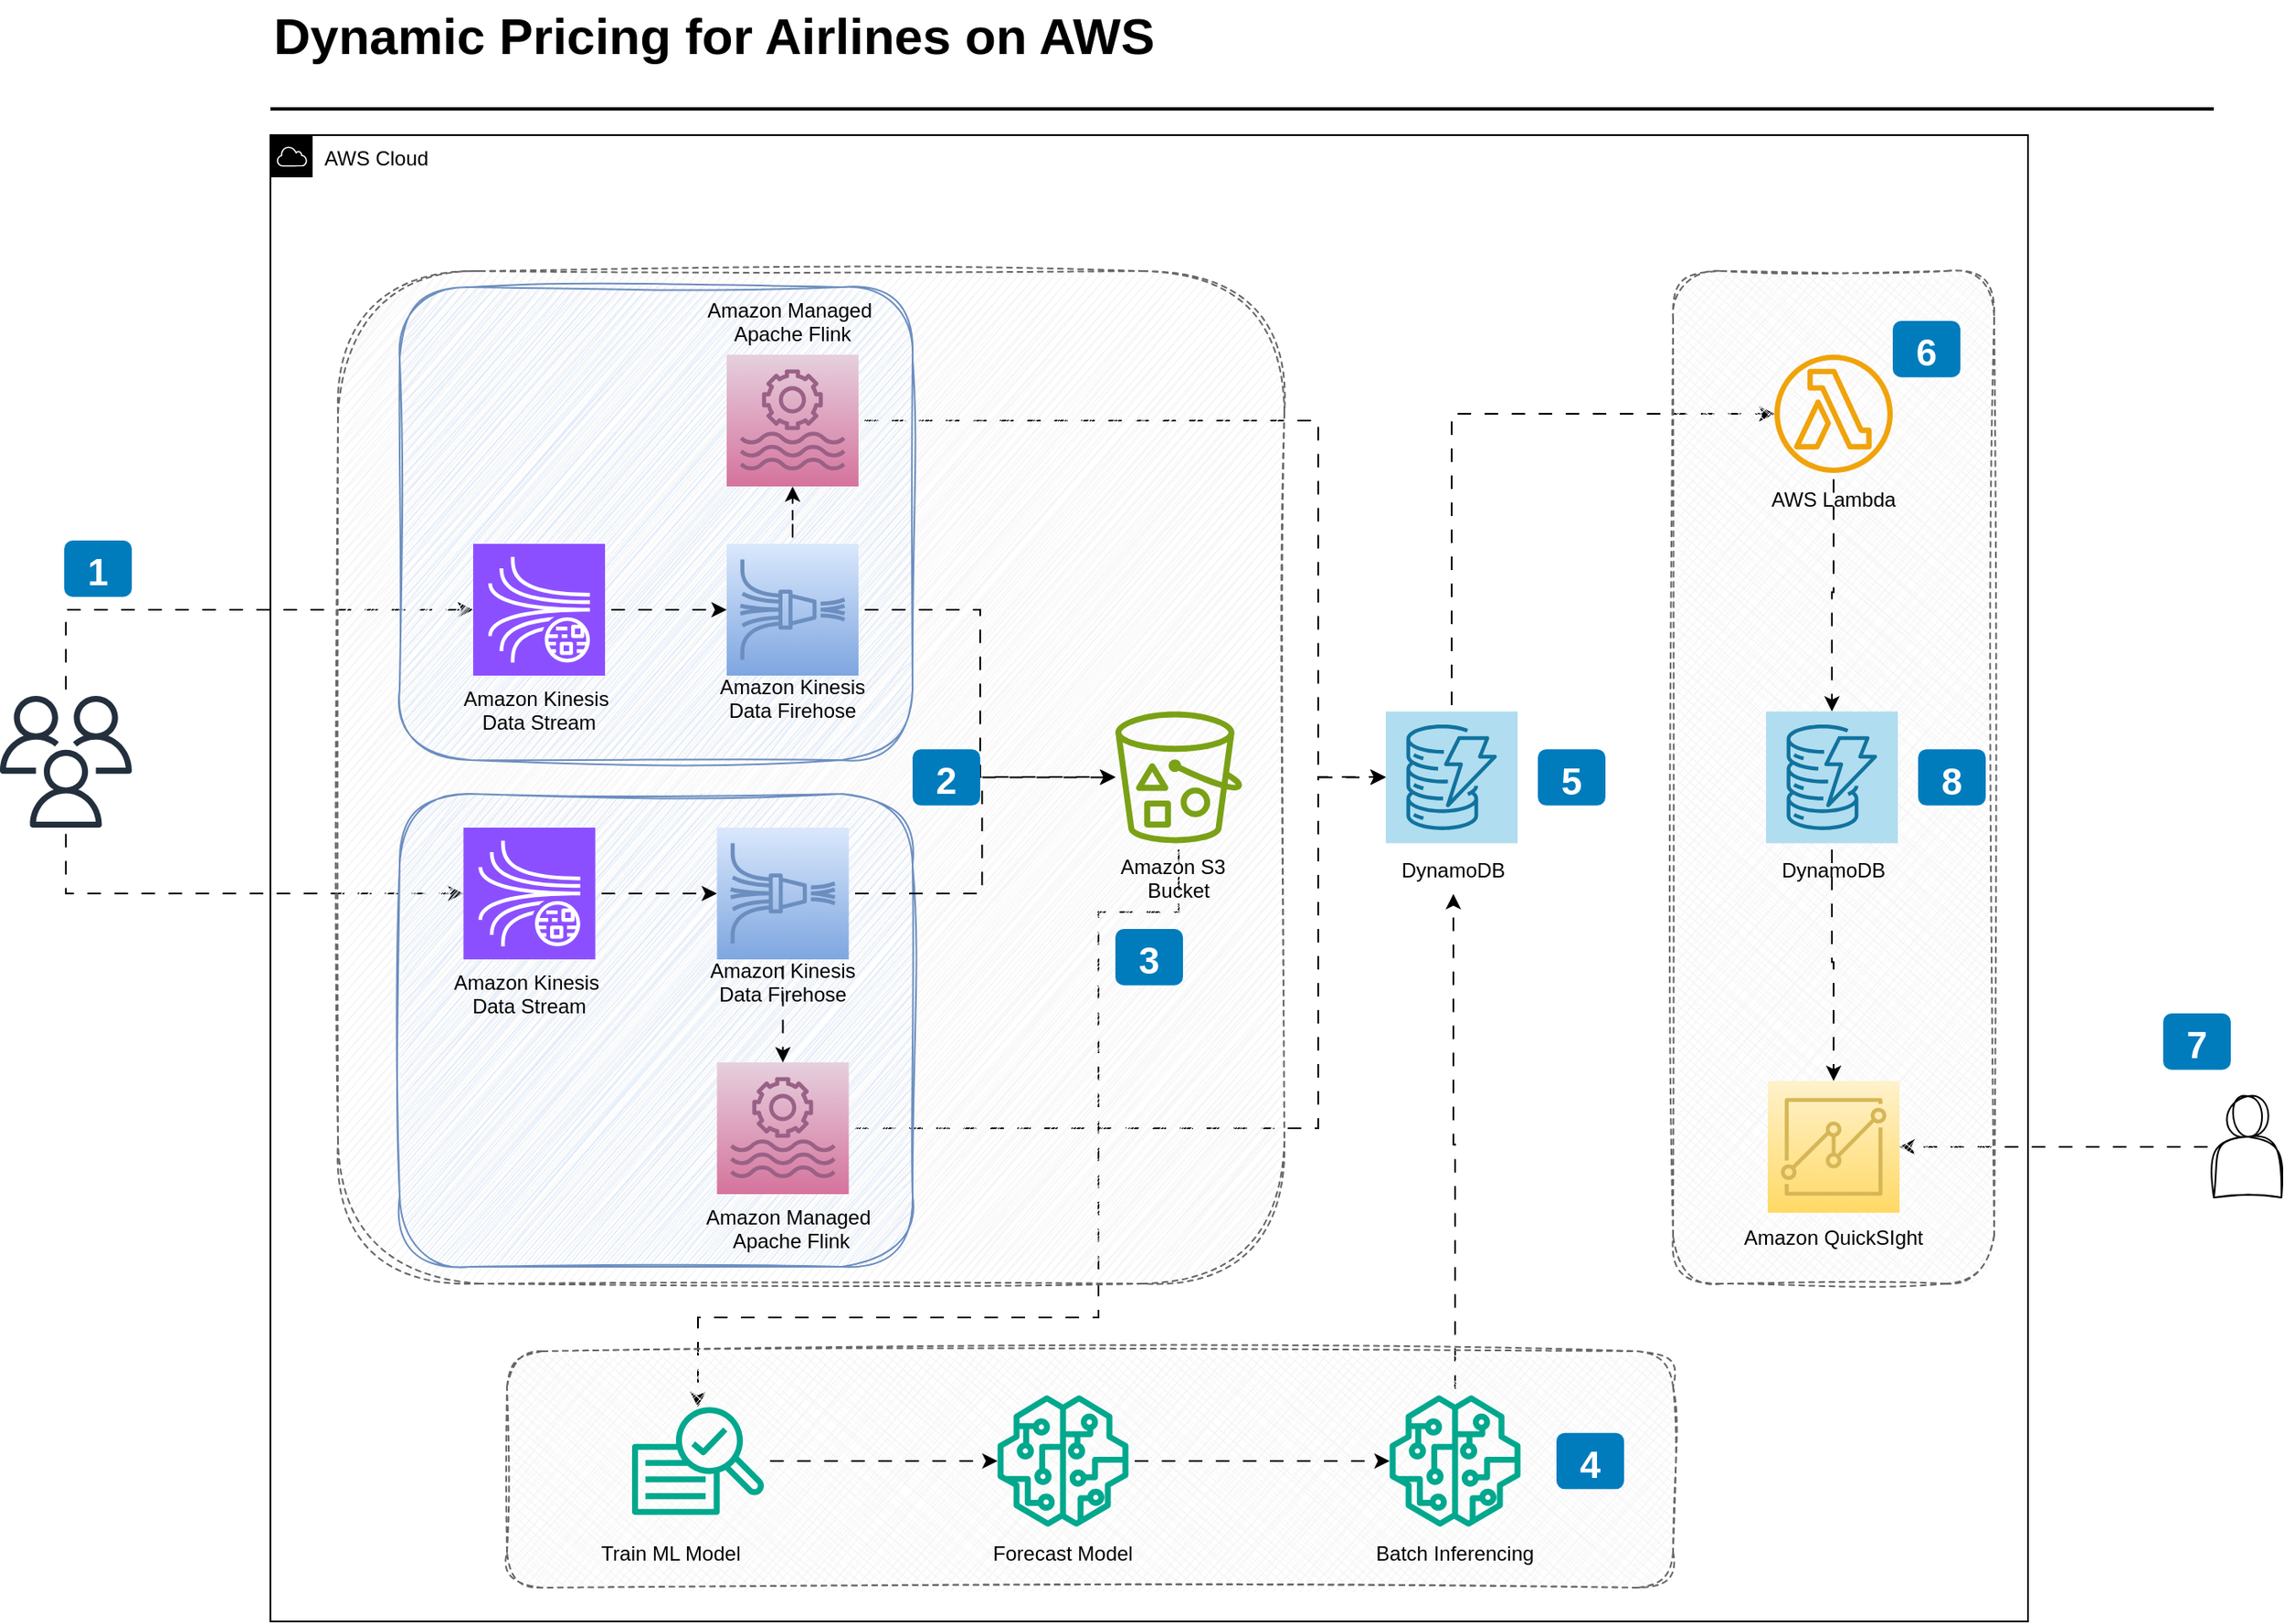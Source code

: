 <mxfile version="24.7.4" pages="2">
  <diagram id="Ht1M8jgEwFfnCIfOTk4-" name="Page-1">
    <mxGraphModel dx="1990" dy="580" grid="1" gridSize="10" guides="1" tooltips="1" connect="1" arrows="1" fold="1" page="1" pageScale="1" pageWidth="1169" pageHeight="827" math="0" shadow="0">
      <root>
        <mxCell id="0" />
        <mxCell id="1" parent="0" />
        <mxCell id="-QjtrjUzRDEMRZ5MF8oH-47" value="Dynamic Pricing for Airlines on AWS" style="text;resizable=0;points=[];autosize=1;align=left;verticalAlign=top;spacingTop=-4;fontSize=30;fontStyle=1;" parent="1" vertex="1">
          <mxGeometry x="-240" y="40" width="520" height="50" as="geometry" />
        </mxCell>
        <mxCell id="SCVMTBWpLvtzJIhz15lM-1" value="" style="line;strokeWidth=2;fontSize=14;" parent="1" vertex="1">
          <mxGeometry x="-240" y="99.5" width="1150" height="10" as="geometry" />
        </mxCell>
        <mxCell id="BbXFBSCTHNXguyg0V_PA-1" value="AWS Cloud" style="points=[[0,0],[0.25,0],[0.5,0],[0.75,0],[1,0],[1,0.25],[1,0.5],[1,0.75],[1,1],[0.75,1],[0.5,1],[0.25,1],[0,1],[0,0.75],[0,0.5],[0,0.25]];outlineConnect=0;fontSize=12;fontStyle=0;container=0;pointerEvents=0;collapsible=0;recursiveResize=0;shape=mxgraph.aws4.group;grIcon=mxgraph.aws4.group_aws_cloud;verticalAlign=top;align=left;spacingLeft=30;dashed=0;" parent="1" vertex="1">
          <mxGeometry x="-240" y="120" width="1040" height="880" as="geometry" />
        </mxCell>
        <mxCell id="BbXFBSCTHNXguyg0V_PA-2" value="" style="sketch=0;outlineConnect=0;fontColor=#232F3E;gradientColor=none;fillColor=#232F3D;strokeColor=none;dashed=0;verticalLabelPosition=bottom;verticalAlign=top;align=center;fontSize=12;fontStyle=0;aspect=fixed;pointerEvents=1;shape=mxgraph.aws4.users;container=0;" parent="1" vertex="1">
          <mxGeometry x="-400" y="452" width="78" height="78" as="geometry" />
        </mxCell>
        <mxCell id="nVxsjFVYYI63gNsHiGVo-39" value="" style="edgeStyle=orthogonalEdgeStyle;shape=connector;rounded=0;hachureGap=4;orthogonalLoop=1;jettySize=auto;strokeColor=default;align=center;verticalAlign=middle;fontFamily=Architects Daughter;fontSource=https%3A%2F%2Ffonts.googleapis.com%2Fcss%3Ffamily%3DArchitects%2BDaughter;fontSize=11;fontColor=default;labelBackgroundColor=default;endArrow=classic;flowAnimation=1;" parent="1" source="nVxsjFVYYI63gNsHiGVo-26" target="nVxsjFVYYI63gNsHiGVo-10" edge="1">
          <mxGeometry relative="1" as="geometry" />
        </mxCell>
        <mxCell id="nVxsjFVYYI63gNsHiGVo-26" value="" style="shape=actor;sketch=1;hachureGap=4;jiggle=2;curveFitting=1;fontFamily=Architects Daughter;fontSource=https%3A%2F%2Ffonts.googleapis.com%2Fcss%3Ffamily%3DArchitects%2BDaughter;container=0;" parent="1" vertex="1">
          <mxGeometry x="910" y="689" width="40" height="60" as="geometry" />
        </mxCell>
        <mxCell id="nVxsjFVYYI63gNsHiGVo-27" value="" style="edgeStyle=orthogonalEdgeStyle;rounded=0;hachureGap=4;orthogonalLoop=1;jettySize=auto;entryX=0;entryY=0.5;entryDx=0;entryDy=0;entryPerimeter=0;fontFamily=Architects Daughter;fontSource=https%3A%2F%2Ffonts.googleapis.com%2Fcss%3Ffamily%3DArchitects%2BDaughter;flowAnimation=1;" parent="1" source="BbXFBSCTHNXguyg0V_PA-2" target="BbXFBSCTHNXguyg0V_PA-6" edge="1">
          <mxGeometry relative="1" as="geometry">
            <Array as="points">
              <mxPoint x="-361" y="401" />
            </Array>
          </mxGeometry>
        </mxCell>
        <mxCell id="nVxsjFVYYI63gNsHiGVo-28" value="" style="edgeStyle=orthogonalEdgeStyle;shape=connector;rounded=0;hachureGap=4;orthogonalLoop=1;jettySize=auto;entryX=0;entryY=0.5;entryDx=0;entryDy=0;entryPerimeter=0;strokeColor=default;align=center;verticalAlign=middle;fontFamily=Architects Daughter;fontSource=https%3A%2F%2Ffonts.googleapis.com%2Fcss%3Ffamily%3DArchitects%2BDaughter;fontSize=11;fontColor=default;labelBackgroundColor=default;endArrow=classic;flowAnimation=1;" parent="1" source="BbXFBSCTHNXguyg0V_PA-2" target="BbXFBSCTHNXguyg0V_PA-12" edge="1">
          <mxGeometry relative="1" as="geometry">
            <Array as="points">
              <mxPoint x="-361" y="569" />
            </Array>
          </mxGeometry>
        </mxCell>
        <mxCell id="nVxsjFVYYI63gNsHiGVo-45" value="1" style="rounded=1;fillColor=#007CBD;strokeColor=none;fontColor=#FFFFFF;fontStyle=1;fontSize=22;labelBackgroundColor=none;container=0;" parent="1" vertex="1">
          <mxGeometry x="-362" y="360.005" width="40" height="33.328" as="geometry" />
        </mxCell>
        <mxCell id="nVxsjFVYYI63gNsHiGVo-53" value="7" style="rounded=1;fillColor=#007CBD;strokeColor=none;fontColor=#FFFFFF;fontStyle=1;fontSize=22;labelBackgroundColor=none;container=0;" parent="1" vertex="1">
          <mxGeometry x="880" y="639.997" width="40" height="33.328" as="geometry" />
        </mxCell>
        <mxCell id="nVxsjFVYYI63gNsHiGVo-36" value="" style="edgeStyle=orthogonalEdgeStyle;shape=connector;rounded=0;hachureGap=4;orthogonalLoop=1;jettySize=auto;strokeColor=default;align=center;verticalAlign=middle;fontFamily=Architects Daughter;fontSource=https%3A%2F%2Ffonts.googleapis.com%2Fcss%3Ffamily%3DArchitects%2BDaughter;fontSize=11;fontColor=default;labelBackgroundColor=default;endArrow=classic;flowAnimation=1;" parent="1" source="nVxsjFVYYI63gNsHiGVo-1" target="nVxsjFVYYI63gNsHiGVo-5" edge="1">
          <mxGeometry relative="1" as="geometry">
            <Array as="points">
              <mxPoint x="459" y="285" />
            </Array>
          </mxGeometry>
        </mxCell>
        <mxCell id="nVxsjFVYYI63gNsHiGVo-1" value="" style="points=[[0,0,0],[0.25,0,0],[0.5,0,0],[0.75,0,0],[1,0,0],[0,1,0],[0.25,1,0],[0.5,1,0],[0.75,1,0],[1,1,0],[0,0.25,0],[0,0.5,0],[0,0.75,0],[1,0.25,0],[1,0.5,0],[1,0.75,0]];outlineConnect=0;fillColor=#b1ddf0;strokeColor=#10739e;verticalLabelPosition=bottom;verticalAlign=top;align=center;fontSize=12;fontStyle=0;aspect=fixed;shape=mxgraph.aws4.resourceIcon;resIcon=mxgraph.aws4.dynamodb;fillStyle=auto;shadow=0;container=0;" parent="1" vertex="1">
          <mxGeometry x="420" y="461.25" width="78" height="78" as="geometry" />
        </mxCell>
        <mxCell id="nVxsjFVYYI63gNsHiGVo-3" value="DynamoDB" style="text;align=center;verticalAlign=middle;resizable=0;points=[];autosize=1;strokeColor=none;fillColor=none;container=0;" parent="1" vertex="1">
          <mxGeometry x="420" y="539.25" width="80" height="30" as="geometry" />
        </mxCell>
        <mxCell id="nVxsjFVYYI63gNsHiGVo-42" value="" style="edgeStyle=orthogonalEdgeStyle;shape=connector;rounded=0;hachureGap=4;orthogonalLoop=1;jettySize=auto;strokeColor=default;align=center;verticalAlign=middle;fontFamily=Architects Daughter;fontSource=https%3A%2F%2Ffonts.googleapis.com%2Fcss%3Ffamily%3DArchitects%2BDaughter;fontSize=11;fontColor=default;labelBackgroundColor=default;endArrow=classic;flowAnimation=1;" parent="1" source="nVxsjFVYYI63gNsHiGVo-18" target="nVxsjFVYYI63gNsHiGVo-3" edge="1">
          <mxGeometry relative="1" as="geometry" />
        </mxCell>
        <mxCell id="nVxsjFVYYI63gNsHiGVo-43" value="" style="edgeStyle=orthogonalEdgeStyle;shape=connector;rounded=0;hachureGap=4;orthogonalLoop=1;jettySize=auto;strokeColor=default;align=center;verticalAlign=middle;fontFamily=Architects Daughter;fontSource=https%3A%2F%2Ffonts.googleapis.com%2Fcss%3Ffamily%3DArchitects%2BDaughter;fontSize=11;fontColor=default;labelBackgroundColor=default;endArrow=classic;flowAnimation=1;" parent="1" source="BbXFBSCTHNXguyg0V_PA-18" target="nVxsjFVYYI63gNsHiGVo-16" edge="1">
          <mxGeometry relative="1" as="geometry">
            <Array as="points">
              <mxPoint x="297" y="580" />
              <mxPoint x="250" y="580" />
              <mxPoint x="250" y="820" />
              <mxPoint x="13" y="820" />
            </Array>
          </mxGeometry>
        </mxCell>
        <mxCell id="nVxsjFVYYI63gNsHiGVo-33" value="" style="edgeStyle=orthogonalEdgeStyle;shape=connector;rounded=0;hachureGap=4;orthogonalLoop=1;jettySize=auto;strokeColor=default;align=center;verticalAlign=middle;fontFamily=Architects Daughter;fontSource=https%3A%2F%2Ffonts.googleapis.com%2Fcss%3Ffamily%3DArchitects%2BDaughter;fontSize=11;fontColor=default;labelBackgroundColor=default;endArrow=classic;flowAnimation=1;entryX=0;entryY=0.5;entryDx=0;entryDy=0;entryPerimeter=0;" parent="1" source="BbXFBSCTHNXguyg0V_PA-10" target="nVxsjFVYYI63gNsHiGVo-1" edge="1">
          <mxGeometry relative="1" as="geometry">
            <Array as="points">
              <mxPoint x="380" y="289" />
              <mxPoint x="380" y="500" />
            </Array>
          </mxGeometry>
        </mxCell>
        <mxCell id="nVxsjFVYYI63gNsHiGVo-34" value="" style="edgeStyle=orthogonalEdgeStyle;shape=connector;rounded=0;hachureGap=4;orthogonalLoop=1;jettySize=auto;strokeColor=default;align=center;verticalAlign=middle;fontFamily=Architects Daughter;fontSource=https%3A%2F%2Ffonts.googleapis.com%2Fcss%3Ffamily%3DArchitects%2BDaughter;fontSize=11;fontColor=default;labelBackgroundColor=default;endArrow=classic;flowAnimation=1;" parent="1" source="BbXFBSCTHNXguyg0V_PA-16" edge="1">
          <mxGeometry relative="1" as="geometry">
            <mxPoint x="420" y="500" as="targetPoint" />
            <Array as="points">
              <mxPoint x="380" y="708" />
              <mxPoint x="380" y="500" />
            </Array>
          </mxGeometry>
        </mxCell>
        <mxCell id="nVxsjFVYYI63gNsHiGVo-51" value="5" style="rounded=1;fillColor=#007CBD;strokeColor=none;fontColor=#FFFFFF;fontStyle=1;fontSize=22;labelBackgroundColor=none;container=0;" parent="1" vertex="1">
          <mxGeometry x="510" y="483.589" width="40" height="33.328" as="geometry" />
        </mxCell>
        <mxCell id="nVxsjFVYYI63gNsHiGVo-4" value="" style="fillColor=#f5f5f5;strokeColor=#666666;dashed=1;gradientColor=#b3b3b3;rounded=1;sketch=1;curveFitting=1;jiggle=2;fillStyle=cross-hatch;container=0;" parent="1" vertex="1">
          <mxGeometry x="590" y="200.5" width="190" height="599.5" as="geometry" />
        </mxCell>
        <mxCell id="nVxsjFVYYI63gNsHiGVo-37" value="" style="edgeStyle=orthogonalEdgeStyle;shape=connector;rounded=0;hachureGap=4;orthogonalLoop=1;jettySize=auto;strokeColor=default;align=center;verticalAlign=middle;fontFamily=Architects Daughter;fontSource=https%3A%2F%2Ffonts.googleapis.com%2Fcss%3Ffamily%3DArchitects%2BDaughter;fontSize=11;fontColor=default;labelBackgroundColor=default;endArrow=classic;flowAnimation=1;" parent="1" source="nVxsjFVYYI63gNsHiGVo-5" target="nVxsjFVYYI63gNsHiGVo-7" edge="1">
          <mxGeometry relative="1" as="geometry" />
        </mxCell>
        <mxCell id="nVxsjFVYYI63gNsHiGVo-5" value="" style="sketch=0;outlineConnect=0;fillColor=#f0a30a;strokeColor=#BD7000;dashed=0;verticalLabelPosition=bottom;verticalAlign=top;align=center;fontSize=12;fontStyle=0;aspect=fixed;pointerEvents=1;shape=mxgraph.aws4.lambda_function;fontColor=#000000;container=0;" parent="1" vertex="1">
          <mxGeometry x="650" y="250" width="70" height="70" as="geometry" />
        </mxCell>
        <mxCell id="nVxsjFVYYI63gNsHiGVo-6" value="AWS Lambda" style="text;align=center;verticalAlign=middle;resizable=0;points=[];autosize=1;strokeColor=none;fillColor=none;container=0;" parent="1" vertex="1">
          <mxGeometry x="635" y="320" width="100" height="30" as="geometry" />
        </mxCell>
        <mxCell id="nVxsjFVYYI63gNsHiGVo-38" value="" style="edgeStyle=orthogonalEdgeStyle;shape=connector;rounded=0;hachureGap=4;orthogonalLoop=1;jettySize=auto;strokeColor=default;align=center;verticalAlign=middle;fontFamily=Architects Daughter;fontSource=https%3A%2F%2Ffonts.googleapis.com%2Fcss%3Ffamily%3DArchitects%2BDaughter;fontSize=11;fontColor=default;labelBackgroundColor=default;endArrow=classic;flowAnimation=1;" parent="1" source="nVxsjFVYYI63gNsHiGVo-7" target="nVxsjFVYYI63gNsHiGVo-10" edge="1">
          <mxGeometry relative="1" as="geometry" />
        </mxCell>
        <mxCell id="nVxsjFVYYI63gNsHiGVo-7" value="" style="points=[[0,0,0],[0.25,0,0],[0.5,0,0],[0.75,0,0],[1,0,0],[0,1,0],[0.25,1,0],[0.5,1,0],[0.75,1,0],[1,1,0],[0,0.25,0],[0,0.5,0],[0,0.75,0],[1,0.25,0],[1,0.5,0],[1,0.75,0]];outlineConnect=0;fillColor=#b1ddf0;strokeColor=#10739e;verticalLabelPosition=bottom;verticalAlign=top;align=center;fontSize=12;fontStyle=0;aspect=fixed;shape=mxgraph.aws4.resourceIcon;resIcon=mxgraph.aws4.dynamodb;fillStyle=auto;shadow=0;container=0;" parent="1" vertex="1">
          <mxGeometry x="645" y="461.25" width="78" height="78" as="geometry" />
        </mxCell>
        <mxCell id="nVxsjFVYYI63gNsHiGVo-8" value="DynamoDB" style="text;align=center;verticalAlign=middle;resizable=0;points=[];autosize=1;strokeColor=none;fillColor=none;container=0;" parent="1" vertex="1">
          <mxGeometry x="645" y="539.25" width="80" height="30" as="geometry" />
        </mxCell>
        <mxCell id="nVxsjFVYYI63gNsHiGVo-10" value="" style="sketch=0;points=[[0,0,0],[0.25,0,0],[0.5,0,0],[0.75,0,0],[1,0,0],[0,1,0],[0.25,1,0],[0.5,1,0],[0.75,1,0],[1,1,0],[0,0.25,0],[0,0.5,0],[0,0.75,0],[1,0.25,0],[1,0.5,0],[1,0.75,0]];outlineConnect=0;fillColor=#fff2cc;strokeColor=#d6b656;dashed=0;verticalLabelPosition=bottom;verticalAlign=top;align=center;fontSize=12;fontStyle=0;aspect=fixed;shape=mxgraph.aws4.resourceIcon;resIcon=mxgraph.aws4.quicksight;gradientColor=#ffd966;container=0;" parent="1" vertex="1">
          <mxGeometry x="646" y="680" width="78" height="78" as="geometry" />
        </mxCell>
        <mxCell id="nVxsjFVYYI63gNsHiGVo-12" value="Amazon QuickSIght" style="text;align=center;verticalAlign=middle;resizable=0;points=[];autosize=1;strokeColor=none;fillColor=none;container=0;" parent="1" vertex="1">
          <mxGeometry x="620" y="757" width="130" height="30" as="geometry" />
        </mxCell>
        <mxCell id="nVxsjFVYYI63gNsHiGVo-52" value="6" style="rounded=1;fillColor=#007CBD;strokeColor=none;fontColor=#FFFFFF;fontStyle=1;fontSize=22;labelBackgroundColor=none;container=0;" parent="1" vertex="1">
          <mxGeometry x="720" y="230.0" width="40" height="33.328" as="geometry" />
        </mxCell>
        <mxCell id="nVxsjFVYYI63gNsHiGVo-54" value="8" style="rounded=1;fillColor=#007CBD;strokeColor=none;fontColor=#FFFFFF;fontStyle=1;fontSize=22;labelBackgroundColor=none;container=0;" parent="1" vertex="1">
          <mxGeometry x="735" y="483.589" width="40" height="33.328" as="geometry" />
        </mxCell>
        <mxCell id="BbXFBSCTHNXguyg0V_PA-3" value="" style="fillColor=#f5f5f5;strokeColor=#666666;dashed=1;gradientColor=#b3b3b3;rounded=1;sketch=1;curveFitting=1;jiggle=2;fillStyle=zigzag;container=0;" parent="1" vertex="1">
          <mxGeometry x="-200" y="200.5" width="560" height="599.5" as="geometry" />
        </mxCell>
        <mxCell id="BbXFBSCTHNXguyg0V_PA-4" value="" style="fillColor=#dae8fc;strokeColor=#6c8ebf;rounded=1;sketch=1;curveFitting=1;jiggle=2;container=0;" parent="1" vertex="1">
          <mxGeometry x="-163.5" y="210" width="303.5" height="280" as="geometry" />
        </mxCell>
        <mxCell id="BbXFBSCTHNXguyg0V_PA-5" value="" style="fillColor=#dae8fc;strokeColor=#6c8ebf;rounded=1;sketch=1;curveFitting=1;jiggle=2;container=0;" parent="1" vertex="1">
          <mxGeometry x="-163.5" y="510" width="303.5" height="280" as="geometry" />
        </mxCell>
        <mxCell id="nVxsjFVYYI63gNsHiGVo-29" value="" style="edgeStyle=orthogonalEdgeStyle;shape=connector;rounded=0;hachureGap=4;orthogonalLoop=1;jettySize=auto;strokeColor=default;align=center;verticalAlign=middle;fontFamily=Architects Daughter;fontSource=https%3A%2F%2Ffonts.googleapis.com%2Fcss%3Ffamily%3DArchitects%2BDaughter;fontSize=11;fontColor=default;labelBackgroundColor=default;endArrow=classic;flowAnimation=1;entryX=0;entryY=0.5;entryDx=0;entryDy=0;entryPerimeter=0;" parent="1" source="BbXFBSCTHNXguyg0V_PA-6" target="BbXFBSCTHNXguyg0V_PA-8" edge="1">
          <mxGeometry relative="1" as="geometry" />
        </mxCell>
        <mxCell id="BbXFBSCTHNXguyg0V_PA-6" value="" style="sketch=0;points=[[0,0,0],[0.25,0,0],[0.5,0,0],[0.75,0,0],[1,0,0],[0,1,0],[0.25,1,0],[0.5,1,0],[0.75,1,0],[1,1,0],[0,0.25,0],[0,0.5,0],[0,0.75,0],[1,0.25,0],[1,0.5,0],[1,0.75,0]];outlineConnect=0;fontColor=#232F3E;fillColor=#8C4FFF;strokeColor=#ffffff;dashed=0;verticalLabelPosition=bottom;verticalAlign=top;align=center;fontSize=12;fontStyle=0;aspect=fixed;shape=mxgraph.aws4.resourceIcon;resIcon=mxgraph.aws4.kinesis_data_streams;container=0;" parent="1" vertex="1">
          <mxGeometry x="-120" y="362" width="78" height="78" as="geometry" />
        </mxCell>
        <mxCell id="BbXFBSCTHNXguyg0V_PA-7" value="Amazon Kinesis &#xa;Data Stream" style="text;align=center;verticalAlign=middle;resizable=0;points=[];autosize=1;strokeColor=none;fillColor=none;container=0;" parent="1" vertex="1">
          <mxGeometry x="-136" y="440" width="110" height="40" as="geometry" />
        </mxCell>
        <mxCell id="nVxsjFVYYI63gNsHiGVo-30" value="" style="edgeStyle=orthogonalEdgeStyle;shape=connector;rounded=0;hachureGap=4;orthogonalLoop=1;jettySize=auto;strokeColor=default;align=center;verticalAlign=middle;fontFamily=Architects Daughter;fontSource=https%3A%2F%2Ffonts.googleapis.com%2Fcss%3Ffamily%3DArchitects%2BDaughter;fontSize=11;fontColor=default;labelBackgroundColor=default;endArrow=classic;flowAnimation=1;" parent="1" source="BbXFBSCTHNXguyg0V_PA-8" target="BbXFBSCTHNXguyg0V_PA-10" edge="1">
          <mxGeometry relative="1" as="geometry" />
        </mxCell>
        <mxCell id="nVxsjFVYYI63gNsHiGVo-47" value="" style="edgeStyle=orthogonalEdgeStyle;shape=connector;rounded=0;hachureGap=4;orthogonalLoop=1;jettySize=auto;strokeColor=default;align=center;verticalAlign=middle;fontFamily=Architects Daughter;fontSource=https%3A%2F%2Ffonts.googleapis.com%2Fcss%3Ffamily%3DArchitects%2BDaughter;fontSize=11;fontColor=default;labelBackgroundColor=default;endArrow=classic;flowAnimation=1;entryX=0;entryY=0.497;entryDx=0;entryDy=0;entryPerimeter=0;" parent="1" source="BbXFBSCTHNXguyg0V_PA-8" target="BbXFBSCTHNXguyg0V_PA-18" edge="1">
          <mxGeometry relative="1" as="geometry">
            <Array as="points">
              <mxPoint x="180" y="400.5" />
              <mxPoint x="180" y="499.5" />
            </Array>
          </mxGeometry>
        </mxCell>
        <mxCell id="BbXFBSCTHNXguyg0V_PA-8" value="" style="sketch=0;points=[[0,0,0],[0.25,0,0],[0.5,0,0],[0.75,0,0],[1,0,0],[0,1,0],[0.25,1,0],[0.5,1,0],[0.75,1,0],[1,1,0],[0,0.25,0],[0,0.5,0],[0,0.75,0],[1,0.25,0],[1,0.5,0],[1,0.75,0]];outlineConnect=0;fillColor=#dae8fc;strokeColor=#6c8ebf;dashed=0;verticalLabelPosition=bottom;verticalAlign=top;align=center;fontSize=12;fontStyle=0;aspect=fixed;shape=mxgraph.aws4.resourceIcon;resIcon=mxgraph.aws4.kinesis_data_firehose;gradientColor=#7ea6e0;container=0;" parent="1" vertex="1">
          <mxGeometry x="30" y="362" width="78" height="78" as="geometry" />
        </mxCell>
        <mxCell id="BbXFBSCTHNXguyg0V_PA-9" value="Amazon Kinesis&#xa;Data Firehose&#xa;" style="text;align=center;verticalAlign=middle;resizable=0;points=[];autosize=1;strokeColor=none;fillColor=none;container=0;" parent="1" vertex="1">
          <mxGeometry x="14" y="440" width="110" height="40" as="geometry" />
        </mxCell>
        <mxCell id="BbXFBSCTHNXguyg0V_PA-10" value="" style="sketch=0;points=[[0,0,0],[0.25,0,0],[0.5,0,0],[0.75,0,0],[1,0,0],[0,1,0],[0.25,1,0],[0.5,1,0],[0.75,1,0],[1,1,0],[0,0.25,0],[0,0.5,0],[0,0.75,0],[1,0.25,0],[1,0.5,0],[1,0.75,0]];outlineConnect=0;fillColor=#e6d0de;strokeColor=#996185;dashed=0;verticalLabelPosition=bottom;verticalAlign=top;align=center;fontSize=12;fontStyle=0;aspect=fixed;shape=mxgraph.aws4.resourceIcon;resIcon=mxgraph.aws4.managed_service_for_apache_flink;gradientColor=#d5739d;container=0;" parent="1" vertex="1">
          <mxGeometry x="30" y="250" width="78" height="78" as="geometry" />
        </mxCell>
        <mxCell id="BbXFBSCTHNXguyg0V_PA-11" value="Amazon Managed &#xa;Apache Flink" style="text;align=center;verticalAlign=middle;resizable=0;points=[];autosize=1;strokeColor=none;fillColor=none;container=0;" parent="1" vertex="1">
          <mxGeometry x="9" y="210" width="120" height="40" as="geometry" />
        </mxCell>
        <mxCell id="nVxsjFVYYI63gNsHiGVo-31" value="" style="edgeStyle=orthogonalEdgeStyle;shape=connector;rounded=0;hachureGap=4;orthogonalLoop=1;jettySize=auto;strokeColor=default;align=center;verticalAlign=middle;fontFamily=Architects Daughter;fontSource=https%3A%2F%2Ffonts.googleapis.com%2Fcss%3Ffamily%3DArchitects%2BDaughter;fontSize=11;fontColor=default;labelBackgroundColor=default;endArrow=classic;flowAnimation=1;" parent="1" source="BbXFBSCTHNXguyg0V_PA-12" target="BbXFBSCTHNXguyg0V_PA-14" edge="1">
          <mxGeometry relative="1" as="geometry" />
        </mxCell>
        <mxCell id="BbXFBSCTHNXguyg0V_PA-12" value="" style="sketch=0;points=[[0,0,0],[0.25,0,0],[0.5,0,0],[0.75,0,0],[1,0,0],[0,1,0],[0.25,1,0],[0.5,1,0],[0.75,1,0],[1,1,0],[0,0.25,0],[0,0.5,0],[0,0.75,0],[1,0.25,0],[1,0.5,0],[1,0.75,0]];outlineConnect=0;fontColor=#232F3E;fillColor=#8C4FFF;strokeColor=#ffffff;dashed=0;verticalLabelPosition=bottom;verticalAlign=top;align=center;fontSize=12;fontStyle=0;aspect=fixed;shape=mxgraph.aws4.resourceIcon;resIcon=mxgraph.aws4.kinesis_data_streams;container=0;" parent="1" vertex="1">
          <mxGeometry x="-125.75" y="530" width="78" height="78" as="geometry" />
        </mxCell>
        <mxCell id="BbXFBSCTHNXguyg0V_PA-13" value="Amazon Kinesis &#xa;Data Stream" style="text;align=center;verticalAlign=middle;resizable=0;points=[];autosize=1;strokeColor=none;fillColor=none;container=0;" parent="1" vertex="1">
          <mxGeometry x="-141.75" y="608" width="110" height="40" as="geometry" />
        </mxCell>
        <mxCell id="nVxsjFVYYI63gNsHiGVo-48" value="" style="edgeStyle=orthogonalEdgeStyle;shape=connector;rounded=0;hachureGap=4;orthogonalLoop=1;jettySize=auto;strokeColor=default;align=center;verticalAlign=middle;fontFamily=Architects Daughter;fontSource=https%3A%2F%2Ffonts.googleapis.com%2Fcss%3Ffamily%3DArchitects%2BDaughter;fontSize=11;fontColor=default;labelBackgroundColor=default;endArrow=classic;flowAnimation=1;" parent="1" source="BbXFBSCTHNXguyg0V_PA-14" target="BbXFBSCTHNXguyg0V_PA-18" edge="1">
          <mxGeometry relative="1" as="geometry" />
        </mxCell>
        <mxCell id="BbXFBSCTHNXguyg0V_PA-14" value="" style="sketch=0;points=[[0,0,0],[0.25,0,0],[0.5,0,0],[0.75,0,0],[1,0,0],[0,1,0],[0.25,1,0],[0.5,1,0],[0.75,1,0],[1,1,0],[0,0.25,0],[0,0.5,0],[0,0.75,0],[1,0.25,0],[1,0.5,0],[1,0.75,0]];outlineConnect=0;fillColor=#dae8fc;strokeColor=#6c8ebf;dashed=0;verticalLabelPosition=bottom;verticalAlign=top;align=center;fontSize=12;fontStyle=0;aspect=fixed;shape=mxgraph.aws4.resourceIcon;resIcon=mxgraph.aws4.kinesis_data_firehose;gradientColor=#7ea6e0;container=0;" parent="1" vertex="1">
          <mxGeometry x="24.25" y="530" width="78" height="78" as="geometry" />
        </mxCell>
        <mxCell id="BbXFBSCTHNXguyg0V_PA-15" value="Amazon Kinesis&#xa;Data Firehose&#xa;" style="text;align=center;verticalAlign=middle;resizable=0;points=[];autosize=1;strokeColor=none;fillColor=none;container=0;" parent="1" vertex="1">
          <mxGeometry x="8.25" y="608" width="110" height="40" as="geometry" />
        </mxCell>
        <mxCell id="BbXFBSCTHNXguyg0V_PA-16" value="" style="sketch=0;points=[[0,0,0],[0.25,0,0],[0.5,0,0],[0.75,0,0],[1,0,0],[0,1,0],[0.25,1,0],[0.5,1,0],[0.75,1,0],[1,1,0],[0,0.25,0],[0,0.5,0],[0,0.75,0],[1,0.25,0],[1,0.5,0],[1,0.75,0]];outlineConnect=0;fillColor=#e6d0de;strokeColor=#996185;dashed=0;verticalLabelPosition=bottom;verticalAlign=top;align=center;fontSize=12;fontStyle=0;aspect=fixed;shape=mxgraph.aws4.resourceIcon;resIcon=mxgraph.aws4.managed_service_for_apache_flink;gradientColor=#d5739d;container=0;" parent="1" vertex="1">
          <mxGeometry x="24.25" y="669" width="78" height="78" as="geometry" />
        </mxCell>
        <mxCell id="BbXFBSCTHNXguyg0V_PA-17" value="Amazon Managed &#xa;Apache Flink" style="text;align=center;verticalAlign=middle;resizable=0;points=[];autosize=1;strokeColor=none;fillColor=none;container=0;" parent="1" vertex="1">
          <mxGeometry x="8.25" y="747" width="120" height="40" as="geometry" />
        </mxCell>
        <mxCell id="BbXFBSCTHNXguyg0V_PA-18" value="" style="sketch=0;outlineConnect=0;fontColor=#232F3E;gradientColor=none;fillColor=#7AA116;strokeColor=none;dashed=0;verticalLabelPosition=bottom;verticalAlign=top;align=center;fontSize=12;fontStyle=0;aspect=fixed;pointerEvents=1;shape=mxgraph.aws4.bucket_with_objects;container=0;" parent="1" vertex="1">
          <mxGeometry x="260" y="461.25" width="75" height="78" as="geometry" />
        </mxCell>
        <mxCell id="nVxsjFVYYI63gNsHiGVo-2" value="Amazon S3  &#xa;Bucket" style="text;align=center;verticalAlign=middle;resizable=0;points=[];autosize=1;strokeColor=none;fillColor=none;container=0;" parent="1" vertex="1">
          <mxGeometry x="252.5" y="539.25" width="90" height="40" as="geometry" />
        </mxCell>
        <mxCell id="nVxsjFVYYI63gNsHiGVo-32" value="" style="edgeStyle=orthogonalEdgeStyle;shape=connector;rounded=0;hachureGap=4;orthogonalLoop=1;jettySize=auto;entryX=0.5;entryY=0;entryDx=0;entryDy=0;entryPerimeter=0;strokeColor=default;align=center;verticalAlign=middle;fontFamily=Architects Daughter;fontSource=https%3A%2F%2Ffonts.googleapis.com%2Fcss%3Ffamily%3DArchitects%2BDaughter;fontSize=11;fontColor=default;labelBackgroundColor=default;endArrow=classic;flowAnimation=1;" parent="1" source="BbXFBSCTHNXguyg0V_PA-14" target="BbXFBSCTHNXguyg0V_PA-16" edge="1">
          <mxGeometry relative="1" as="geometry" />
        </mxCell>
        <mxCell id="nVxsjFVYYI63gNsHiGVo-46" value="2" style="rounded=1;fillColor=#007CBD;strokeColor=none;fontColor=#FFFFFF;fontStyle=1;fontSize=22;labelBackgroundColor=none;container=0;" parent="1" vertex="1">
          <mxGeometry x="140" y="483.583" width="40" height="33.328" as="geometry" />
        </mxCell>
        <mxCell id="nVxsjFVYYI63gNsHiGVo-49" value="3" style="rounded=1;fillColor=#007CBD;strokeColor=none;fontColor=#FFFFFF;fontStyle=1;fontSize=22;labelBackgroundColor=none;container=0;" parent="1" vertex="1">
          <mxGeometry x="260" y="590.005" width="40" height="33.328" as="geometry" />
        </mxCell>
        <mxCell id="nVxsjFVYYI63gNsHiGVo-15" value="" style="dashed=1;fillColor=#f5f5f5;gradientColor=#b3b3b3;strokeColor=#666666;rounded=1;sketch=1;curveFitting=1;jiggle=2;fillStyle=cross-hatch;container=0;" parent="1" vertex="1">
          <mxGeometry x="-100" y="840" width="690" height="140" as="geometry" />
        </mxCell>
        <mxCell id="nVxsjFVYYI63gNsHiGVo-40" value="" style="edgeStyle=orthogonalEdgeStyle;shape=connector;rounded=0;hachureGap=4;orthogonalLoop=1;jettySize=auto;strokeColor=default;align=center;verticalAlign=middle;fontFamily=Architects Daughter;fontSource=https%3A%2F%2Ffonts.googleapis.com%2Fcss%3Ffamily%3DArchitects%2BDaughter;fontSize=11;fontColor=default;labelBackgroundColor=default;endArrow=classic;flowAnimation=1;" parent="1" source="nVxsjFVYYI63gNsHiGVo-16" target="nVxsjFVYYI63gNsHiGVo-17" edge="1">
          <mxGeometry relative="1" as="geometry" />
        </mxCell>
        <mxCell id="nVxsjFVYYI63gNsHiGVo-16" value="" style="sketch=0;outlineConnect=0;fontColor=#232F3E;gradientColor=none;fillColor=#01A88D;strokeColor=none;dashed=0;verticalLabelPosition=bottom;verticalAlign=top;align=center;fontSize=12;fontStyle=0;aspect=fixed;pointerEvents=1;shape=mxgraph.aws4.sagemaker_train;container=0;" parent="1" vertex="1">
          <mxGeometry x="-26" y="872.5" width="78" height="65" as="geometry" />
        </mxCell>
        <mxCell id="nVxsjFVYYI63gNsHiGVo-41" value="" style="edgeStyle=orthogonalEdgeStyle;shape=connector;rounded=0;hachureGap=4;orthogonalLoop=1;jettySize=auto;strokeColor=default;align=center;verticalAlign=middle;fontFamily=Architects Daughter;fontSource=https%3A%2F%2Ffonts.googleapis.com%2Fcss%3Ffamily%3DArchitects%2BDaughter;fontSize=11;fontColor=default;labelBackgroundColor=default;endArrow=classic;flowAnimation=1;" parent="1" source="nVxsjFVYYI63gNsHiGVo-17" target="nVxsjFVYYI63gNsHiGVo-18" edge="1">
          <mxGeometry relative="1" as="geometry" />
        </mxCell>
        <mxCell id="nVxsjFVYYI63gNsHiGVo-17" value="" style="sketch=0;outlineConnect=0;fontColor=#232F3E;gradientColor=none;fillColor=#01A88D;strokeColor=none;dashed=0;verticalLabelPosition=bottom;verticalAlign=top;align=center;fontSize=12;fontStyle=0;aspect=fixed;pointerEvents=1;shape=mxgraph.aws4.sagemaker_model;container=0;" parent="1" vertex="1">
          <mxGeometry x="190" y="866" width="78" height="78" as="geometry" />
        </mxCell>
        <mxCell id="nVxsjFVYYI63gNsHiGVo-18" value="" style="sketch=0;outlineConnect=0;fontColor=#232F3E;gradientColor=none;fillColor=#01A88D;strokeColor=none;dashed=0;verticalLabelPosition=bottom;verticalAlign=top;align=center;fontSize=12;fontStyle=0;aspect=fixed;pointerEvents=1;shape=mxgraph.aws4.sagemaker_model;container=0;" parent="1" vertex="1">
          <mxGeometry x="422" y="866" width="78" height="78" as="geometry" />
        </mxCell>
        <mxCell id="nVxsjFVYYI63gNsHiGVo-19" value="Train ML Model" style="text;align=center;verticalAlign=middle;resizable=0;points=[];autosize=1;strokeColor=none;fillColor=none;container=0;" parent="1" vertex="1">
          <mxGeometry x="-58" y="944" width="110" height="30" as="geometry" />
        </mxCell>
        <mxCell id="nVxsjFVYYI63gNsHiGVo-20" value="Forecast Model" style="text;align=center;verticalAlign=middle;resizable=0;points=[];autosize=1;strokeColor=none;fillColor=none;container=0;" parent="1" vertex="1">
          <mxGeometry x="174" y="944" width="110" height="30" as="geometry" />
        </mxCell>
        <mxCell id="nVxsjFVYYI63gNsHiGVo-21" value="Batch Inferencing" style="text;align=center;verticalAlign=middle;resizable=0;points=[];autosize=1;strokeColor=none;fillColor=none;container=0;" parent="1" vertex="1">
          <mxGeometry x="401" y="944" width="120" height="30" as="geometry" />
        </mxCell>
        <mxCell id="nVxsjFVYYI63gNsHiGVo-50" value="4" style="rounded=1;fillColor=#007CBD;strokeColor=none;fontColor=#FFFFFF;fontStyle=1;fontSize=22;labelBackgroundColor=none;container=0;" parent="1" vertex="1">
          <mxGeometry x="521" y="888.332" width="40" height="33.328" as="geometry" />
        </mxCell>
      </root>
    </mxGraphModel>
  </diagram>
  <diagram id="voshUBrxfFByvAwUhYK2" name="Rough Work">
    <mxGraphModel dx="-74" dy="725" grid="1" gridSize="10" guides="1" tooltips="1" connect="1" arrows="1" fold="1" page="1" pageScale="1" pageWidth="1100" pageHeight="850" math="0" shadow="0">
      <root>
        <mxCell id="0" />
        <mxCell id="1" parent="0" />
        <mxCell id="b3bOXL7VvsjsTR99GvG_-1" value="" style="rounded=0;fillColor=#EAEDED;fontSize=22;fontColor=#FFFFFF;strokeColor=none;labelBackgroundColor=none;" vertex="1" parent="1">
          <mxGeometry x="1200" y="240" width="440" height="640" as="geometry" />
        </mxCell>
        <mxCell id="b3bOXL7VvsjsTR99GvG_-2" value="1" style="rounded=1;fillColor=#007CBD;strokeColor=none;fontColor=#FFFFFF;fontStyle=1;fontSize=22;labelBackgroundColor=none;" vertex="1" parent="1">
          <mxGeometry x="1218" y="250.525" width="40" height="33.328" as="geometry" />
        </mxCell>
        <mxCell id="b3bOXL7VvsjsTR99GvG_-3" value="2" style="rounded=1;fillColor=#007CBD;strokeColor=none;fontColor=#FFFFFF;fontStyle=1;fontSize=22;labelBackgroundColor=none;" vertex="1" parent="1">
          <mxGeometry x="1219" y="292.623" width="40" height="33.328" as="geometry" />
        </mxCell>
        <mxCell id="b3bOXL7VvsjsTR99GvG_-4" value="3" style="rounded=1;fillColor=#007CBD;strokeColor=none;fontColor=#FFFFFF;fontStyle=1;fontSize=22;labelBackgroundColor=none;" vertex="1" parent="1">
          <mxGeometry x="1216.5" y="411.315" width="40" height="33.328" as="geometry" />
        </mxCell>
        <mxCell id="b3bOXL7VvsjsTR99GvG_-5" value="4" style="rounded=1;fillColor=#007CBD;strokeColor=none;fontColor=#FFFFFF;fontStyle=1;fontSize=22;labelBackgroundColor=none;" vertex="1" parent="1">
          <mxGeometry x="1216.5" y="480.002" width="40" height="33.328" as="geometry" />
        </mxCell>
        <mxCell id="b3bOXL7VvsjsTR99GvG_-6" value="5" style="rounded=1;fillColor=#007CBD;strokeColor=none;fontColor=#FFFFFF;fontStyle=1;fontSize=22;labelBackgroundColor=none;" vertex="1" parent="1">
          <mxGeometry x="1216.5" y="559.999" width="40" height="33.328" as="geometry" />
        </mxCell>
        <mxCell id="b3bOXL7VvsjsTR99GvG_-7" value="6" style="rounded=1;fillColor=#007CBD;strokeColor=none;fontColor=#FFFFFF;fontStyle=1;fontSize=22;labelBackgroundColor=none;" vertex="1" parent="1">
          <mxGeometry x="1217" y="640.0" width="40" height="33.328" as="geometry" />
        </mxCell>
        <mxCell id="b3bOXL7VvsjsTR99GvG_-8" value="7" style="rounded=1;fillColor=#007CBD;strokeColor=none;fontColor=#FFFFFF;fontStyle=1;fontSize=22;labelBackgroundColor=none;" vertex="1" parent="1">
          <mxGeometry x="1216.5" y="741.737" width="40" height="33.328" as="geometry" />
        </mxCell>
        <mxCell id="b3bOXL7VvsjsTR99GvG_-9" value="8" style="rounded=1;fillColor=#007CBD;strokeColor=none;fontColor=#FFFFFF;fontStyle=1;fontSize=22;labelBackgroundColor=none;" vertex="1" parent="1">
          <mxGeometry x="1217" y="819.149" width="40" height="33.328" as="geometry" />
        </mxCell>
        <mxCell id="b3bOXL7VvsjsTR99GvG_-10" value="Data is ingested from booking engines and search data using Amazon Kinesis Data Firehose." style="text;align=left;verticalAlign=top;spacingTop=-4;fontSize=14;labelBackgroundColor=none;" vertex="1" parent="1">
          <mxGeometry x="1269.5" y="250.09" width="350.5" height="33.77" as="geometry" />
        </mxCell>
        <mxCell id="b3bOXL7VvsjsTR99GvG_-11" value="Booking data is stored in Amazon Simple Storage Service (Amazon S3) and queried in batches using Amazon Athena by a generated AWS Lambda event to determine booking rates in the current period. For low latency requirements, Amazon Managed Service for Apache Flink runs queries on the ingestion stream." style="text;align=left;verticalAlign=top;spacingTop=-4;fontSize=14;labelBackgroundColor=none;" vertex="1" parent="1">
          <mxGeometry x="1271" y="293.06" width="359" height="100.86" as="geometry" />
        </mxCell>
        <mxCell id="b3bOXL7VvsjsTR99GvG_-12" value="Search data is stored in an Amazon S3 bucket. For low latency requirements, Managed Service for Apache Flink runs rolling queries." style="text;align=left;verticalAlign=top;spacingTop=-4;fontSize=14;labelBackgroundColor=none;" vertex="1" parent="1">
          <mxGeometry x="1268.5" y="410" width="361.5" height="59.2" as="geometry" />
        </mxCell>
        <mxCell id="b3bOXL7VvsjsTR99GvG_-13" value="Historic booking data is used to train models and then build demand forecast models. These are updated on a regular basis to help compare booking demand to projected bookings." style="text;align=left;verticalAlign=top;spacingTop=-4;fontSize=14;labelBackgroundColor=none;" vertex="1" parent="1">
          <mxGeometry x="1268.5" y="480.44" width="341.5" height="69.56" as="geometry" />
        </mxCell>
        <mxCell id="b3bOXL7VvsjsTR99GvG_-14" value="Environment state variables such as booking rate, search rate, total margin, available capacity, and booking forecast are all stored in Amazon DynamoDB for the current versioned environment state." style="text;align=left;verticalAlign=top;spacingTop=-4;fontSize=14;labelBackgroundColor=none;" vertex="1" parent="1">
          <mxGeometry x="1268" y="560.44" width="352" height="69.56" as="geometry" />
        </mxCell>
        <mxCell id="b3bOXL7VvsjsTR99GvG_-15" value="The pricing agent algorithm is generated by AWS Lambda to assess the environment state and recommend the appropriate price adjustment. Adjustment recommendations update the Amazon DynamoDB pricing agent store." style="text;align=left;verticalAlign=top;spacingTop=-4;fontSize=14;labelBackgroundColor=none;" vertex="1" parent="1">
          <mxGeometry x="1267.5" y="641.32" width="362.5" height="87.82" as="geometry" />
        </mxCell>
        <mxCell id="b3bOXL7VvsjsTR99GvG_-16" value="The trader evaluates the recommendation from the Amazon DynamoDB feed and rejects or approves it. The trader has dashboards available in Amazon QuickSight." style="text;align=left;verticalAlign=top;spacingTop=-4;fontSize=14;labelBackgroundColor=none;" vertex="1" parent="1">
          <mxGeometry x="1267.5" y="742.18" width="362.5" height="76.96" as="geometry" />
        </mxCell>
        <mxCell id="b3bOXL7VvsjsTR99GvG_-17" value="Approved and timestamped price adjustments are available for the booking engine to search and use." style="text;align=left;verticalAlign=top;spacingTop=-4;fontSize=14;labelBackgroundColor=none;" vertex="1" parent="1">
          <mxGeometry x="1267.5" y="819.14" width="342" height="40" as="geometry" />
        </mxCell>
      </root>
    </mxGraphModel>
  </diagram>
</mxfile>
